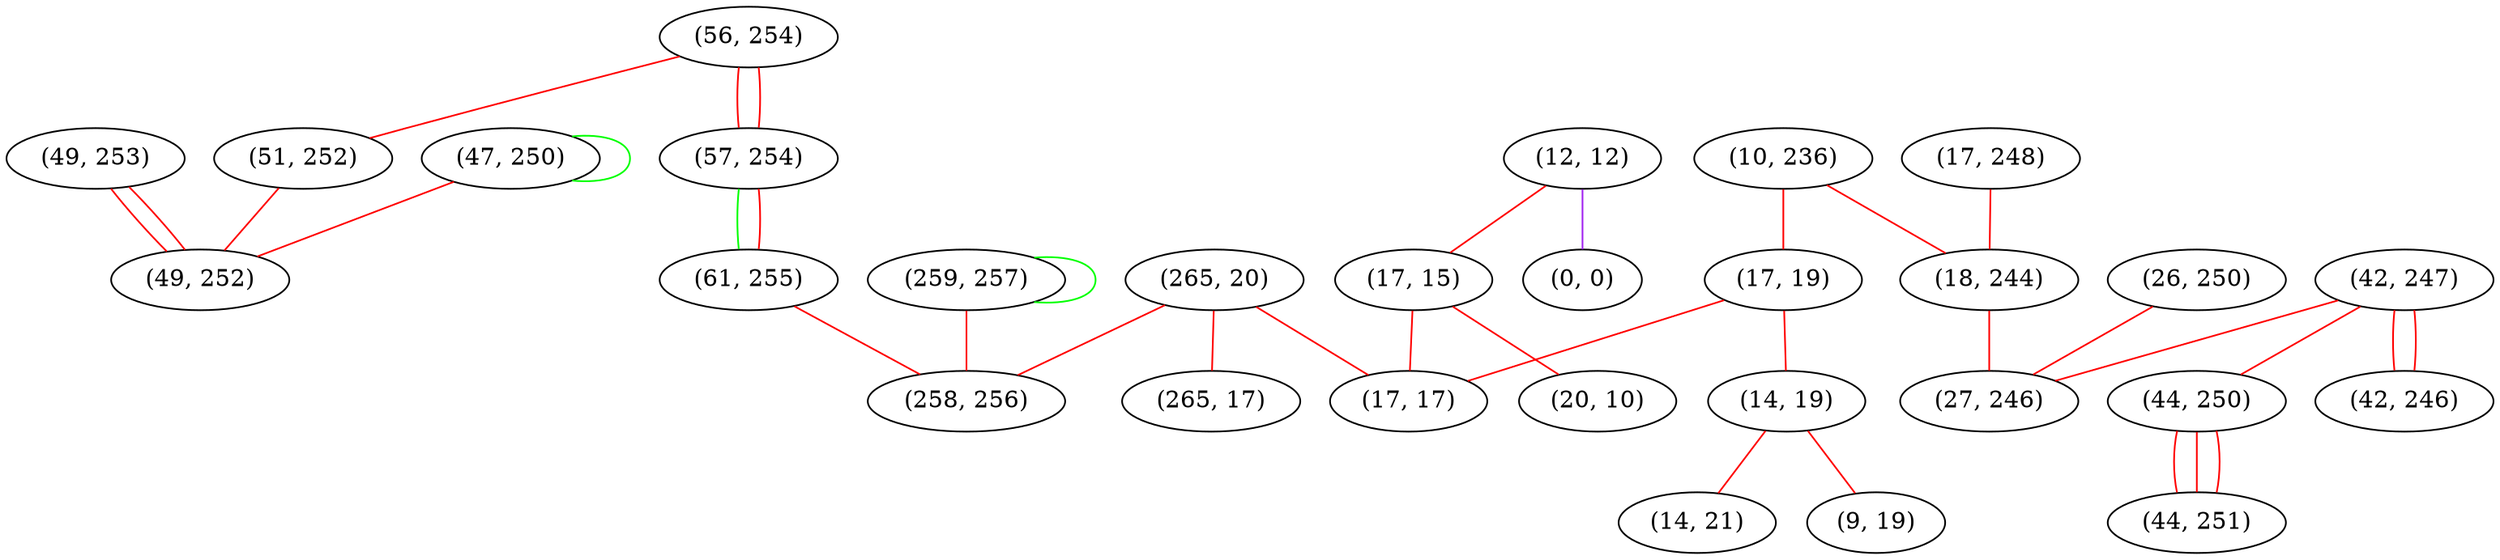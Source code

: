 graph "" {
"(56, 254)";
"(51, 252)";
"(49, 253)";
"(12, 12)";
"(10, 236)";
"(0, 0)";
"(42, 247)";
"(47, 250)";
"(17, 15)";
"(57, 254)";
"(265, 20)";
"(49, 252)";
"(44, 250)";
"(61, 255)";
"(265, 17)";
"(17, 19)";
"(44, 251)";
"(14, 19)";
"(20, 10)";
"(17, 248)";
"(18, 244)";
"(9, 19)";
"(26, 250)";
"(259, 257)";
"(258, 256)";
"(14, 21)";
"(42, 246)";
"(17, 17)";
"(27, 246)";
"(56, 254)" -- "(51, 252)"  [color=red, key=0, weight=1];
"(56, 254)" -- "(57, 254)"  [color=red, key=0, weight=1];
"(56, 254)" -- "(57, 254)"  [color=red, key=1, weight=1];
"(51, 252)" -- "(49, 252)"  [color=red, key=0, weight=1];
"(49, 253)" -- "(49, 252)"  [color=red, key=0, weight=1];
"(49, 253)" -- "(49, 252)"  [color=red, key=1, weight=1];
"(12, 12)" -- "(0, 0)"  [color=purple, key=0, weight=4];
"(12, 12)" -- "(17, 15)"  [color=red, key=0, weight=1];
"(10, 236)" -- "(17, 19)"  [color=red, key=0, weight=1];
"(10, 236)" -- "(18, 244)"  [color=red, key=0, weight=1];
"(42, 247)" -- "(44, 250)"  [color=red, key=0, weight=1];
"(42, 247)" -- "(42, 246)"  [color=red, key=0, weight=1];
"(42, 247)" -- "(42, 246)"  [color=red, key=1, weight=1];
"(42, 247)" -- "(27, 246)"  [color=red, key=0, weight=1];
"(47, 250)" -- "(47, 250)"  [color=green, key=0, weight=2];
"(47, 250)" -- "(49, 252)"  [color=red, key=0, weight=1];
"(17, 15)" -- "(20, 10)"  [color=red, key=0, weight=1];
"(17, 15)" -- "(17, 17)"  [color=red, key=0, weight=1];
"(57, 254)" -- "(61, 255)"  [color=green, key=0, weight=2];
"(57, 254)" -- "(61, 255)"  [color=red, key=1, weight=1];
"(265, 20)" -- "(258, 256)"  [color=red, key=0, weight=1];
"(265, 20)" -- "(17, 17)"  [color=red, key=0, weight=1];
"(265, 20)" -- "(265, 17)"  [color=red, key=0, weight=1];
"(44, 250)" -- "(44, 251)"  [color=red, key=0, weight=1];
"(44, 250)" -- "(44, 251)"  [color=red, key=1, weight=1];
"(44, 250)" -- "(44, 251)"  [color=red, key=2, weight=1];
"(61, 255)" -- "(258, 256)"  [color=red, key=0, weight=1];
"(17, 19)" -- "(14, 19)"  [color=red, key=0, weight=1];
"(17, 19)" -- "(17, 17)"  [color=red, key=0, weight=1];
"(14, 19)" -- "(9, 19)"  [color=red, key=0, weight=1];
"(14, 19)" -- "(14, 21)"  [color=red, key=0, weight=1];
"(17, 248)" -- "(18, 244)"  [color=red, key=0, weight=1];
"(18, 244)" -- "(27, 246)"  [color=red, key=0, weight=1];
"(26, 250)" -- "(27, 246)"  [color=red, key=0, weight=1];
"(259, 257)" -- "(258, 256)"  [color=red, key=0, weight=1];
"(259, 257)" -- "(259, 257)"  [color=green, key=0, weight=2];
}
